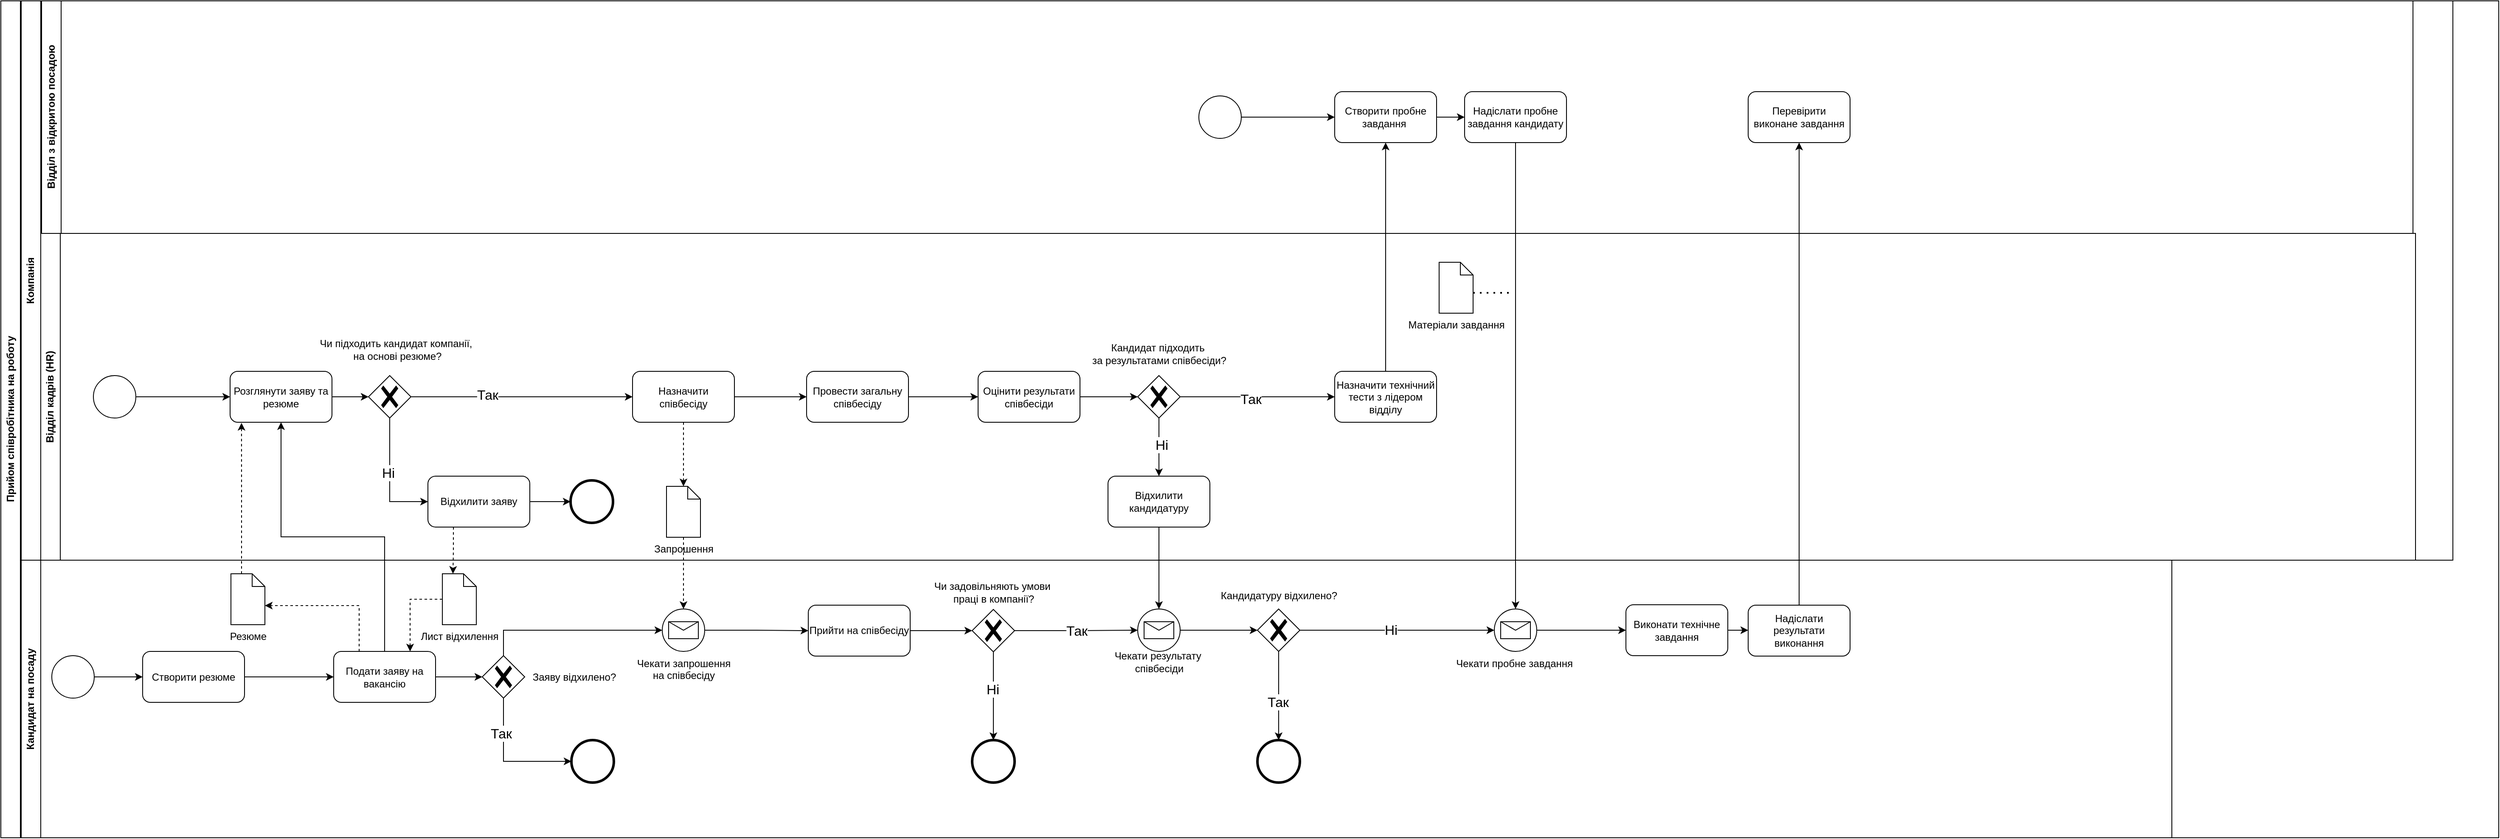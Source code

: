 <mxfile version="22.0.0" type="github">
  <diagram name="Страница — 1" id="HEkqbumlcw84zHXEJl8H">
    <mxGraphModel dx="2849" dy="1501" grid="0" gridSize="10" guides="1" tooltips="1" connect="1" arrows="1" fold="1" page="0" pageScale="1" pageWidth="827" pageHeight="1169" math="0" shadow="0">
      <root>
        <mxCell id="0" />
        <mxCell id="1" parent="0" />
        <mxCell id="XJhYYw2cQEGLfJjtBbyS-1" value="Прийом співробітника на роботу" style="swimlane;horizontal=0;whiteSpace=wrap;html=1;" vertex="1" parent="1">
          <mxGeometry x="-520" y="-259" width="2942" height="986" as="geometry" />
        </mxCell>
        <mxCell id="XJhYYw2cQEGLfJjtBbyS-5" value="Компанія" style="swimlane;horizontal=0;whiteSpace=wrap;html=1;" vertex="1" parent="XJhYYw2cQEGLfJjtBbyS-1">
          <mxGeometry x="24" width="2864" height="659" as="geometry" />
        </mxCell>
        <mxCell id="XJhYYw2cQEGLfJjtBbyS-2" value="Відділ з відкритою посадою" style="swimlane;horizontal=0;whiteSpace=wrap;html=1;" vertex="1" parent="XJhYYw2cQEGLfJjtBbyS-5">
          <mxGeometry x="24" width="2793" height="274" as="geometry" />
        </mxCell>
        <mxCell id="XJhYYw2cQEGLfJjtBbyS-106" style="edgeStyle=orthogonalEdgeStyle;rounded=0;orthogonalLoop=1;jettySize=auto;html=1;exitX=1;exitY=0.5;exitDx=0;exitDy=0;entryX=0;entryY=0.5;entryDx=0;entryDy=0;" edge="1" parent="XJhYYw2cQEGLfJjtBbyS-2" source="XJhYYw2cQEGLfJjtBbyS-101" target="XJhYYw2cQEGLfJjtBbyS-105">
          <mxGeometry relative="1" as="geometry" />
        </mxCell>
        <mxCell id="XJhYYw2cQEGLfJjtBbyS-101" value="Створити пробне завдання&amp;nbsp;" style="rounded=1;whiteSpace=wrap;html=1;" vertex="1" parent="XJhYYw2cQEGLfJjtBbyS-2">
          <mxGeometry x="1523" y="107" width="120" height="60" as="geometry" />
        </mxCell>
        <mxCell id="XJhYYw2cQEGLfJjtBbyS-103" style="edgeStyle=orthogonalEdgeStyle;rounded=0;orthogonalLoop=1;jettySize=auto;html=1;exitX=1;exitY=0.5;exitDx=0;exitDy=0;exitPerimeter=0;entryX=0;entryY=0.5;entryDx=0;entryDy=0;" edge="1" parent="XJhYYw2cQEGLfJjtBbyS-2" source="XJhYYw2cQEGLfJjtBbyS-102" target="XJhYYw2cQEGLfJjtBbyS-101">
          <mxGeometry relative="1" as="geometry" />
        </mxCell>
        <mxCell id="XJhYYw2cQEGLfJjtBbyS-102" value="" style="points=[[0.145,0.145,0],[0.5,0,0],[0.855,0.145,0],[1,0.5,0],[0.855,0.855,0],[0.5,1,0],[0.145,0.855,0],[0,0.5,0]];shape=mxgraph.bpmn.event;html=1;verticalLabelPosition=bottom;labelBackgroundColor=#ffffff;verticalAlign=top;align=center;perimeter=ellipsePerimeter;outlineConnect=0;aspect=fixed;outline=standard;symbol=general;" vertex="1" parent="XJhYYw2cQEGLfJjtBbyS-2">
          <mxGeometry x="1363" y="112" width="50" height="50" as="geometry" />
        </mxCell>
        <mxCell id="XJhYYw2cQEGLfJjtBbyS-105" value="Надіслати пробне завдання кандидату" style="rounded=1;whiteSpace=wrap;html=1;" vertex="1" parent="XJhYYw2cQEGLfJjtBbyS-2">
          <mxGeometry x="1676" y="107" width="120" height="60" as="geometry" />
        </mxCell>
        <mxCell id="XJhYYw2cQEGLfJjtBbyS-131" value="Перевірити виконане завдання" style="rounded=1;whiteSpace=wrap;html=1;" vertex="1" parent="XJhYYw2cQEGLfJjtBbyS-2">
          <mxGeometry x="2010" y="107" width="120" height="60" as="geometry" />
        </mxCell>
        <mxCell id="XJhYYw2cQEGLfJjtBbyS-3" value="Відділ кадрів (HR)" style="swimlane;horizontal=0;whiteSpace=wrap;html=1;" vertex="1" parent="XJhYYw2cQEGLfJjtBbyS-5">
          <mxGeometry x="23" y="274" width="2797" height="385" as="geometry" />
        </mxCell>
        <mxCell id="XJhYYw2cQEGLfJjtBbyS-12" value="Розглянути заяву та резюме" style="rounded=1;whiteSpace=wrap;html=1;" vertex="1" parent="XJhYYw2cQEGLfJjtBbyS-3">
          <mxGeometry x="223" y="162.5" width="120" height="60" as="geometry" />
        </mxCell>
        <mxCell id="XJhYYw2cQEGLfJjtBbyS-32" style="edgeStyle=orthogonalEdgeStyle;rounded=0;orthogonalLoop=1;jettySize=auto;html=1;exitX=0.5;exitY=1;exitDx=0;exitDy=0;exitPerimeter=0;entryX=0;entryY=0.5;entryDx=0;entryDy=0;" edge="1" parent="XJhYYw2cQEGLfJjtBbyS-3" source="XJhYYw2cQEGLfJjtBbyS-26" target="XJhYYw2cQEGLfJjtBbyS-31">
          <mxGeometry relative="1" as="geometry" />
        </mxCell>
        <mxCell id="XJhYYw2cQEGLfJjtBbyS-33" value="&lt;font style=&quot;font-size: 16px;&quot;&gt;Ні&lt;/font&gt;" style="edgeLabel;html=1;align=center;verticalAlign=middle;resizable=0;points=[];" vertex="1" connectable="0" parent="XJhYYw2cQEGLfJjtBbyS-32">
          <mxGeometry x="-0.089" y="-2" relative="1" as="geometry">
            <mxPoint y="-1" as="offset" />
          </mxGeometry>
        </mxCell>
        <mxCell id="XJhYYw2cQEGLfJjtBbyS-37" style="edgeStyle=orthogonalEdgeStyle;rounded=0;orthogonalLoop=1;jettySize=auto;html=1;exitX=1;exitY=0.5;exitDx=0;exitDy=0;exitPerimeter=0;entryX=0;entryY=0.5;entryDx=0;entryDy=0;" edge="1" parent="XJhYYw2cQEGLfJjtBbyS-3" source="XJhYYw2cQEGLfJjtBbyS-26" target="XJhYYw2cQEGLfJjtBbyS-36">
          <mxGeometry relative="1" as="geometry" />
        </mxCell>
        <mxCell id="XJhYYw2cQEGLfJjtBbyS-38" value="&lt;font style=&quot;font-size: 16px;&quot;&gt;Так&lt;/font&gt;" style="edgeLabel;html=1;align=center;verticalAlign=middle;resizable=0;points=[];" vertex="1" connectable="0" parent="XJhYYw2cQEGLfJjtBbyS-37">
          <mxGeometry x="-0.315" y="3" relative="1" as="geometry">
            <mxPoint as="offset" />
          </mxGeometry>
        </mxCell>
        <mxCell id="XJhYYw2cQEGLfJjtBbyS-26" value="" style="points=[[0.25,0.25,0],[0.5,0,0],[0.75,0.25,0],[1,0.5,0],[0.75,0.75,0],[0.5,1,0],[0.25,0.75,0],[0,0.5,0]];shape=mxgraph.bpmn.gateway2;html=1;verticalLabelPosition=bottom;labelBackgroundColor=#ffffff;verticalAlign=top;align=center;perimeter=rhombusPerimeter;outlineConnect=0;outline=none;symbol=none;gwType=exclusive;" vertex="1" parent="XJhYYw2cQEGLfJjtBbyS-3">
          <mxGeometry x="386" y="167.5" width="50" height="50" as="geometry" />
        </mxCell>
        <mxCell id="XJhYYw2cQEGLfJjtBbyS-27" style="edgeStyle=orthogonalEdgeStyle;rounded=0;orthogonalLoop=1;jettySize=auto;html=1;exitX=1;exitY=0.5;exitDx=0;exitDy=0;entryX=0;entryY=0.5;entryDx=0;entryDy=0;entryPerimeter=0;" edge="1" parent="XJhYYw2cQEGLfJjtBbyS-3" source="XJhYYw2cQEGLfJjtBbyS-12" target="XJhYYw2cQEGLfJjtBbyS-26">
          <mxGeometry relative="1" as="geometry" />
        </mxCell>
        <mxCell id="XJhYYw2cQEGLfJjtBbyS-30" value="Чи підходить кандидат компанії,&lt;br&gt;&amp;nbsp;на основі резюме?" style="text;html=1;align=center;verticalAlign=middle;resizable=0;points=[];autosize=1;strokeColor=none;fillColor=none;" vertex="1" parent="XJhYYw2cQEGLfJjtBbyS-3">
          <mxGeometry x="319" y="116" width="197" height="41" as="geometry" />
        </mxCell>
        <mxCell id="XJhYYw2cQEGLfJjtBbyS-40" style="edgeStyle=orthogonalEdgeStyle;rounded=0;orthogonalLoop=1;jettySize=auto;html=1;exitX=1;exitY=0.5;exitDx=0;exitDy=0;" edge="1" parent="XJhYYw2cQEGLfJjtBbyS-3" source="XJhYYw2cQEGLfJjtBbyS-31" target="XJhYYw2cQEGLfJjtBbyS-39">
          <mxGeometry relative="1" as="geometry" />
        </mxCell>
        <mxCell id="XJhYYw2cQEGLfJjtBbyS-31" value="Відхилити заяву" style="rounded=1;whiteSpace=wrap;html=1;" vertex="1" parent="XJhYYw2cQEGLfJjtBbyS-3">
          <mxGeometry x="456" y="286" width="120" height="60" as="geometry" />
        </mxCell>
        <mxCell id="XJhYYw2cQEGLfJjtBbyS-56" style="edgeStyle=orthogonalEdgeStyle;rounded=0;orthogonalLoop=1;jettySize=auto;html=1;exitX=1;exitY=0.5;exitDx=0;exitDy=0;entryX=0;entryY=0.5;entryDx=0;entryDy=0;" edge="1" parent="XJhYYw2cQEGLfJjtBbyS-3" source="XJhYYw2cQEGLfJjtBbyS-36" target="XJhYYw2cQEGLfJjtBbyS-55">
          <mxGeometry relative="1" as="geometry" />
        </mxCell>
        <mxCell id="XJhYYw2cQEGLfJjtBbyS-36" value="Назначити співбесіду" style="rounded=1;whiteSpace=wrap;html=1;" vertex="1" parent="XJhYYw2cQEGLfJjtBbyS-3">
          <mxGeometry x="697" y="162.5" width="120" height="60" as="geometry" />
        </mxCell>
        <mxCell id="XJhYYw2cQEGLfJjtBbyS-39" value="" style="points=[[0.145,0.145,0],[0.5,0,0],[0.855,0.145,0],[1,0.5,0],[0.855,0.855,0],[0.5,1,0],[0.145,0.855,0],[0,0.5,0]];shape=mxgraph.bpmn.event;html=1;verticalLabelPosition=bottom;labelBackgroundColor=#ffffff;verticalAlign=top;align=center;perimeter=ellipsePerimeter;outlineConnect=0;aspect=fixed;outline=end;symbol=terminate2;" vertex="1" parent="XJhYYw2cQEGLfJjtBbyS-3">
          <mxGeometry x="624" y="291" width="50" height="50" as="geometry" />
        </mxCell>
        <mxCell id="XJhYYw2cQEGLfJjtBbyS-42" style="edgeStyle=orthogonalEdgeStyle;rounded=0;orthogonalLoop=1;jettySize=auto;html=1;exitX=1;exitY=0.5;exitDx=0;exitDy=0;exitPerimeter=0;entryX=0;entryY=0.5;entryDx=0;entryDy=0;" edge="1" parent="XJhYYw2cQEGLfJjtBbyS-3" source="XJhYYw2cQEGLfJjtBbyS-41" target="XJhYYw2cQEGLfJjtBbyS-12">
          <mxGeometry relative="1" as="geometry" />
        </mxCell>
        <mxCell id="XJhYYw2cQEGLfJjtBbyS-41" value="" style="points=[[0.145,0.145,0],[0.5,0,0],[0.855,0.145,0],[1,0.5,0],[0.855,0.855,0],[0.5,1,0],[0.145,0.855,0],[0,0.5,0]];shape=mxgraph.bpmn.event;html=1;verticalLabelPosition=bottom;labelBackgroundColor=#ffffff;verticalAlign=top;align=center;perimeter=ellipsePerimeter;outlineConnect=0;aspect=fixed;outline=standard;symbol=general;" vertex="1" parent="XJhYYw2cQEGLfJjtBbyS-3">
          <mxGeometry x="62" y="167.5" width="50" height="50" as="geometry" />
        </mxCell>
        <mxCell id="XJhYYw2cQEGLfJjtBbyS-60" style="edgeStyle=orthogonalEdgeStyle;rounded=0;orthogonalLoop=1;jettySize=auto;html=1;exitX=1;exitY=0.5;exitDx=0;exitDy=0;" edge="1" parent="XJhYYw2cQEGLfJjtBbyS-3" source="XJhYYw2cQEGLfJjtBbyS-55" target="XJhYYw2cQEGLfJjtBbyS-59">
          <mxGeometry relative="1" as="geometry" />
        </mxCell>
        <mxCell id="XJhYYw2cQEGLfJjtBbyS-55" value="Провести загальну співбесіду" style="rounded=1;whiteSpace=wrap;html=1;" vertex="1" parent="XJhYYw2cQEGLfJjtBbyS-3">
          <mxGeometry x="902" y="162.5" width="120" height="60" as="geometry" />
        </mxCell>
        <mxCell id="XJhYYw2cQEGLfJjtBbyS-59" value="Оцінити результати співбесіди" style="rounded=1;whiteSpace=wrap;html=1;" vertex="1" parent="XJhYYw2cQEGLfJjtBbyS-3">
          <mxGeometry x="1104" y="162.5" width="120" height="60" as="geometry" />
        </mxCell>
        <mxCell id="XJhYYw2cQEGLfJjtBbyS-84" style="edgeStyle=orthogonalEdgeStyle;rounded=0;orthogonalLoop=1;jettySize=auto;html=1;exitX=0.5;exitY=1;exitDx=0;exitDy=0;exitPerimeter=0;entryX=0.5;entryY=0;entryDx=0;entryDy=0;" edge="1" parent="XJhYYw2cQEGLfJjtBbyS-3" source="XJhYYw2cQEGLfJjtBbyS-80" target="XJhYYw2cQEGLfJjtBbyS-83">
          <mxGeometry relative="1" as="geometry" />
        </mxCell>
        <mxCell id="XJhYYw2cQEGLfJjtBbyS-85" value="&lt;font style=&quot;font-size: 16px;&quot;&gt;Ні&lt;/font&gt;" style="edgeLabel;html=1;align=center;verticalAlign=middle;resizable=0;points=[];" vertex="1" connectable="0" parent="XJhYYw2cQEGLfJjtBbyS-84">
          <mxGeometry x="-0.092" y="3" relative="1" as="geometry">
            <mxPoint as="offset" />
          </mxGeometry>
        </mxCell>
        <mxCell id="XJhYYw2cQEGLfJjtBbyS-97" style="edgeStyle=orthogonalEdgeStyle;rounded=0;orthogonalLoop=1;jettySize=auto;html=1;exitX=1;exitY=0.5;exitDx=0;exitDy=0;exitPerimeter=0;entryX=0;entryY=0.5;entryDx=0;entryDy=0;" edge="1" parent="XJhYYw2cQEGLfJjtBbyS-3" source="XJhYYw2cQEGLfJjtBbyS-80" target="XJhYYw2cQEGLfJjtBbyS-96">
          <mxGeometry relative="1" as="geometry" />
        </mxCell>
        <mxCell id="XJhYYw2cQEGLfJjtBbyS-99" value="&lt;font style=&quot;font-size: 16px;&quot;&gt;Так&lt;/font&gt;" style="edgeLabel;html=1;align=center;verticalAlign=middle;resizable=0;points=[];" vertex="1" connectable="0" parent="XJhYYw2cQEGLfJjtBbyS-97">
          <mxGeometry x="-0.09" y="-2" relative="1" as="geometry">
            <mxPoint as="offset" />
          </mxGeometry>
        </mxCell>
        <mxCell id="XJhYYw2cQEGLfJjtBbyS-80" value="" style="points=[[0.25,0.25,0],[0.5,0,0],[0.75,0.25,0],[1,0.5,0],[0.75,0.75,0],[0.5,1,0],[0.25,0.75,0],[0,0.5,0]];shape=mxgraph.bpmn.gateway2;html=1;verticalLabelPosition=bottom;labelBackgroundColor=#ffffff;verticalAlign=top;align=center;perimeter=rhombusPerimeter;outlineConnect=0;outline=none;symbol=none;gwType=exclusive;" vertex="1" parent="XJhYYw2cQEGLfJjtBbyS-3">
          <mxGeometry x="1292" y="167.5" width="50" height="50" as="geometry" />
        </mxCell>
        <mxCell id="XJhYYw2cQEGLfJjtBbyS-81" style="edgeStyle=orthogonalEdgeStyle;rounded=0;orthogonalLoop=1;jettySize=auto;html=1;exitX=1;exitY=0.5;exitDx=0;exitDy=0;entryX=0;entryY=0.5;entryDx=0;entryDy=0;entryPerimeter=0;" edge="1" parent="XJhYYw2cQEGLfJjtBbyS-3" source="XJhYYw2cQEGLfJjtBbyS-59" target="XJhYYw2cQEGLfJjtBbyS-80">
          <mxGeometry relative="1" as="geometry" />
        </mxCell>
        <mxCell id="XJhYYw2cQEGLfJjtBbyS-82" value="Кандидат підходить&amp;nbsp;&lt;br&gt;за результатами співбесіди?" style="text;html=1;align=center;verticalAlign=middle;resizable=0;points=[];autosize=1;strokeColor=none;fillColor=none;" vertex="1" parent="XJhYYw2cQEGLfJjtBbyS-3">
          <mxGeometry x="1229" y="121.5" width="176" height="41" as="geometry" />
        </mxCell>
        <mxCell id="XJhYYw2cQEGLfJjtBbyS-83" value="Відхилити кандидатуру" style="rounded=1;whiteSpace=wrap;html=1;" vertex="1" parent="XJhYYw2cQEGLfJjtBbyS-3">
          <mxGeometry x="1257" y="286" width="120" height="60" as="geometry" />
        </mxCell>
        <mxCell id="XJhYYw2cQEGLfJjtBbyS-96" value="Назначити технічний тести з лідером відділу" style="rounded=1;whiteSpace=wrap;html=1;" vertex="1" parent="XJhYYw2cQEGLfJjtBbyS-3">
          <mxGeometry x="1524" y="162.5" width="120" height="60" as="geometry" />
        </mxCell>
        <mxCell id="XJhYYw2cQEGLfJjtBbyS-108" value="Матеріали завдання" style="shape=mxgraph.bpmn.data;labelPosition=center;verticalLabelPosition=bottom;align=center;verticalAlign=top;size=15;html=1;" vertex="1" parent="XJhYYw2cQEGLfJjtBbyS-3">
          <mxGeometry x="1647" y="34" width="40" height="60" as="geometry" />
        </mxCell>
        <mxCell id="XJhYYw2cQEGLfJjtBbyS-110" value="" style="endArrow=none;dashed=1;html=1;dashPattern=1 3;strokeWidth=2;rounded=0;" edge="1" parent="XJhYYw2cQEGLfJjtBbyS-3">
          <mxGeometry width="50" height="50" relative="1" as="geometry">
            <mxPoint x="1687" y="70" as="sourcePoint" />
            <mxPoint x="1735" y="70" as="targetPoint" />
          </mxGeometry>
        </mxCell>
        <mxCell id="XJhYYw2cQEGLfJjtBbyS-136" value="Запрошення" style="shape=mxgraph.bpmn.data;labelPosition=center;verticalLabelPosition=bottom;align=center;verticalAlign=top;size=15;html=1;" vertex="1" parent="XJhYYw2cQEGLfJjtBbyS-3">
          <mxGeometry x="737" y="298" width="40" height="60" as="geometry" />
        </mxCell>
        <mxCell id="XJhYYw2cQEGLfJjtBbyS-137" style="edgeStyle=orthogonalEdgeStyle;rounded=0;orthogonalLoop=1;jettySize=auto;html=1;exitX=0.5;exitY=1;exitDx=0;exitDy=0;entryX=0.5;entryY=0;entryDx=0;entryDy=0;entryPerimeter=0;dashed=1;" edge="1" parent="XJhYYw2cQEGLfJjtBbyS-3" source="XJhYYw2cQEGLfJjtBbyS-36" target="XJhYYw2cQEGLfJjtBbyS-136">
          <mxGeometry relative="1" as="geometry" />
        </mxCell>
        <mxCell id="XJhYYw2cQEGLfJjtBbyS-104" style="edgeStyle=orthogonalEdgeStyle;rounded=0;orthogonalLoop=1;jettySize=auto;html=1;exitX=0.5;exitY=0;exitDx=0;exitDy=0;entryX=0.5;entryY=1;entryDx=0;entryDy=0;" edge="1" parent="XJhYYw2cQEGLfJjtBbyS-5" source="XJhYYw2cQEGLfJjtBbyS-96" target="XJhYYw2cQEGLfJjtBbyS-101">
          <mxGeometry relative="1" as="geometry" />
        </mxCell>
        <mxCell id="XJhYYw2cQEGLfJjtBbyS-4" value="Кандидат на посаду" style="swimlane;horizontal=0;whiteSpace=wrap;html=1;" vertex="1" parent="1">
          <mxGeometry x="-496" y="400" width="2533" height="327" as="geometry" />
        </mxCell>
        <mxCell id="XJhYYw2cQEGLfJjtBbyS-10" style="edgeStyle=orthogonalEdgeStyle;rounded=0;orthogonalLoop=1;jettySize=auto;html=1;exitX=1;exitY=0.5;exitDx=0;exitDy=0;entryX=0;entryY=0.5;entryDx=0;entryDy=0;" edge="1" parent="XJhYYw2cQEGLfJjtBbyS-4" source="XJhYYw2cQEGLfJjtBbyS-8" target="XJhYYw2cQEGLfJjtBbyS-9">
          <mxGeometry relative="1" as="geometry" />
        </mxCell>
        <mxCell id="XJhYYw2cQEGLfJjtBbyS-8" value="Створити резюме" style="rounded=1;whiteSpace=wrap;html=1;" vertex="1" parent="XJhYYw2cQEGLfJjtBbyS-4">
          <mxGeometry x="143" y="107.5" width="120" height="60" as="geometry" />
        </mxCell>
        <mxCell id="XJhYYw2cQEGLfJjtBbyS-44" style="edgeStyle=orthogonalEdgeStyle;rounded=0;orthogonalLoop=1;jettySize=auto;html=1;exitX=0.25;exitY=0;exitDx=0;exitDy=0;entryX=0;entryY=0;entryDx=40;entryDy=37.5;entryPerimeter=0;dashed=1;" edge="1" parent="XJhYYw2cQEGLfJjtBbyS-4" source="XJhYYw2cQEGLfJjtBbyS-9" target="XJhYYw2cQEGLfJjtBbyS-18">
          <mxGeometry relative="1" as="geometry">
            <mxPoint x="330.176" y="65.941" as="targetPoint" />
          </mxGeometry>
        </mxCell>
        <mxCell id="XJhYYw2cQEGLfJjtBbyS-47" style="edgeStyle=orthogonalEdgeStyle;rounded=0;orthogonalLoop=1;jettySize=auto;html=1;exitX=1;exitY=0.5;exitDx=0;exitDy=0;" edge="1" parent="XJhYYw2cQEGLfJjtBbyS-4" source="XJhYYw2cQEGLfJjtBbyS-9" target="XJhYYw2cQEGLfJjtBbyS-46">
          <mxGeometry relative="1" as="geometry" />
        </mxCell>
        <mxCell id="XJhYYw2cQEGLfJjtBbyS-9" value="Подати заяву на вакансію" style="rounded=1;whiteSpace=wrap;html=1;" vertex="1" parent="XJhYYw2cQEGLfJjtBbyS-4">
          <mxGeometry x="368" y="107.5" width="120" height="60" as="geometry" />
        </mxCell>
        <mxCell id="XJhYYw2cQEGLfJjtBbyS-18" value="Резюме" style="shape=mxgraph.bpmn.data;labelPosition=center;verticalLabelPosition=bottom;align=center;verticalAlign=top;size=15;html=1;" vertex="1" parent="XJhYYw2cQEGLfJjtBbyS-4">
          <mxGeometry x="247" y="16" width="40" height="60" as="geometry" />
        </mxCell>
        <mxCell id="XJhYYw2cQEGLfJjtBbyS-45" style="edgeStyle=orthogonalEdgeStyle;rounded=0;orthogonalLoop=1;jettySize=auto;html=1;exitX=1;exitY=0.5;exitDx=0;exitDy=0;exitPerimeter=0;entryX=0;entryY=0.5;entryDx=0;entryDy=0;" edge="1" parent="XJhYYw2cQEGLfJjtBbyS-4" source="XJhYYw2cQEGLfJjtBbyS-43" target="XJhYYw2cQEGLfJjtBbyS-8">
          <mxGeometry relative="1" as="geometry" />
        </mxCell>
        <mxCell id="XJhYYw2cQEGLfJjtBbyS-43" value="" style="points=[[0.145,0.145,0],[0.5,0,0],[0.855,0.145,0],[1,0.5,0],[0.855,0.855,0],[0.5,1,0],[0.145,0.855,0],[0,0.5,0]];shape=mxgraph.bpmn.event;html=1;verticalLabelPosition=bottom;labelBackgroundColor=#ffffff;verticalAlign=top;align=center;perimeter=ellipsePerimeter;outlineConnect=0;aspect=fixed;outline=standard;symbol=general;" vertex="1" parent="XJhYYw2cQEGLfJjtBbyS-4">
          <mxGeometry x="36" y="112.5" width="50" height="50" as="geometry" />
        </mxCell>
        <mxCell id="XJhYYw2cQEGLfJjtBbyS-46" value="" style="points=[[0.25,0.25,0],[0.5,0,0],[0.75,0.25,0],[1,0.5,0],[0.75,0.75,0],[0.5,1,0],[0.25,0.75,0],[0,0.5,0]];shape=mxgraph.bpmn.gateway2;html=1;verticalLabelPosition=bottom;labelBackgroundColor=#ffffff;verticalAlign=top;align=center;perimeter=rhombusPerimeter;outlineConnect=0;outline=none;symbol=none;gwType=exclusive;" vertex="1" parent="XJhYYw2cQEGLfJjtBbyS-4">
          <mxGeometry x="543" y="112.5" width="50" height="50" as="geometry" />
        </mxCell>
        <mxCell id="XJhYYw2cQEGLfJjtBbyS-48" value="Заяву відхилено?" style="text;html=1;align=center;verticalAlign=middle;resizable=0;points=[];autosize=1;strokeColor=none;fillColor=none;" vertex="1" parent="XJhYYw2cQEGLfJjtBbyS-4">
          <mxGeometry x="593" y="124.5" width="116" height="26" as="geometry" />
        </mxCell>
        <mxCell id="XJhYYw2cQEGLfJjtBbyS-49" value="" style="points=[[0.145,0.145,0],[0.5,0,0],[0.855,0.145,0],[1,0.5,0],[0.855,0.855,0],[0.5,1,0],[0.145,0.855,0],[0,0.5,0]];shape=mxgraph.bpmn.event;html=1;verticalLabelPosition=bottom;labelBackgroundColor=#ffffff;verticalAlign=top;align=center;perimeter=ellipsePerimeter;outlineConnect=0;aspect=fixed;outline=end;symbol=terminate2;" vertex="1" parent="XJhYYw2cQEGLfJjtBbyS-4">
          <mxGeometry x="648" y="212" width="50" height="50" as="geometry" />
        </mxCell>
        <mxCell id="XJhYYw2cQEGLfJjtBbyS-50" style="edgeStyle=orthogonalEdgeStyle;rounded=0;orthogonalLoop=1;jettySize=auto;html=1;exitX=0.5;exitY=1;exitDx=0;exitDy=0;exitPerimeter=0;entryX=0;entryY=0.5;entryDx=0;entryDy=0;entryPerimeter=0;" edge="1" parent="XJhYYw2cQEGLfJjtBbyS-4" source="XJhYYw2cQEGLfJjtBbyS-46" target="XJhYYw2cQEGLfJjtBbyS-49">
          <mxGeometry relative="1" as="geometry" />
        </mxCell>
        <mxCell id="XJhYYw2cQEGLfJjtBbyS-51" value="&lt;font style=&quot;font-size: 16px;&quot;&gt;Так&lt;/font&gt;" style="edgeLabel;html=1;align=center;verticalAlign=middle;resizable=0;points=[];" vertex="1" connectable="0" parent="XJhYYw2cQEGLfJjtBbyS-50">
          <mxGeometry x="-0.468" y="-3" relative="1" as="geometry">
            <mxPoint as="offset" />
          </mxGeometry>
        </mxCell>
        <mxCell id="XJhYYw2cQEGLfJjtBbyS-58" style="edgeStyle=orthogonalEdgeStyle;rounded=0;orthogonalLoop=1;jettySize=auto;html=1;exitX=1;exitY=0.5;exitDx=0;exitDy=0;exitPerimeter=0;entryX=0;entryY=0.5;entryDx=0;entryDy=0;" edge="1" parent="XJhYYw2cQEGLfJjtBbyS-4" source="XJhYYw2cQEGLfJjtBbyS-52" target="XJhYYw2cQEGLfJjtBbyS-57">
          <mxGeometry relative="1" as="geometry" />
        </mxCell>
        <mxCell id="XJhYYw2cQEGLfJjtBbyS-52" value="Чекати запрошення&lt;br&gt;на співбесіду" style="points=[[0.145,0.145,0],[0.5,0,0],[0.855,0.145,0],[1,0.5,0],[0.855,0.855,0],[0.5,1,0],[0.145,0.855,0],[0,0.5,0]];shape=mxgraph.bpmn.event;html=1;verticalLabelPosition=bottom;labelBackgroundColor=#ffffff;verticalAlign=top;align=center;perimeter=ellipsePerimeter;outlineConnect=0;aspect=fixed;outline=standard;symbol=message;" vertex="1" parent="XJhYYw2cQEGLfJjtBbyS-4">
          <mxGeometry x="755" y="57.5" width="50" height="50" as="geometry" />
        </mxCell>
        <mxCell id="XJhYYw2cQEGLfJjtBbyS-53" style="edgeStyle=orthogonalEdgeStyle;rounded=0;orthogonalLoop=1;jettySize=auto;html=1;exitX=0.5;exitY=0;exitDx=0;exitDy=0;exitPerimeter=0;entryX=0;entryY=0.5;entryDx=0;entryDy=0;entryPerimeter=0;" edge="1" parent="XJhYYw2cQEGLfJjtBbyS-4" source="XJhYYw2cQEGLfJjtBbyS-46" target="XJhYYw2cQEGLfJjtBbyS-52">
          <mxGeometry relative="1" as="geometry" />
        </mxCell>
        <mxCell id="XJhYYw2cQEGLfJjtBbyS-57" value="Прийти на співбесіду" style="rounded=1;whiteSpace=wrap;html=1;" vertex="1" parent="XJhYYw2cQEGLfJjtBbyS-4">
          <mxGeometry x="927" y="53" width="120" height="60" as="geometry" />
        </mxCell>
        <mxCell id="XJhYYw2cQEGLfJjtBbyS-86" value="" style="points=[[0.145,0.145,0],[0.5,0,0],[0.855,0.145,0],[1,0.5,0],[0.855,0.855,0],[0.5,1,0],[0.145,0.855,0],[0,0.5,0]];shape=mxgraph.bpmn.event;html=1;verticalLabelPosition=bottom;labelBackgroundColor=#ffffff;verticalAlign=top;align=center;perimeter=ellipsePerimeter;outlineConnect=0;aspect=fixed;outline=standard;symbol=message;" vertex="1" parent="XJhYYw2cQEGLfJjtBbyS-4">
          <mxGeometry x="1315" y="57.5" width="50" height="50" as="geometry" />
        </mxCell>
        <mxCell id="XJhYYw2cQEGLfJjtBbyS-87" value="Чекати результату&amp;nbsp;&lt;br&gt;співбесіди" style="text;html=1;align=center;verticalAlign=middle;resizable=0;points=[];autosize=1;strokeColor=none;fillColor=none;" vertex="1" parent="XJhYYw2cQEGLfJjtBbyS-4">
          <mxGeometry x="1278.5" y="99" width="123" height="41" as="geometry" />
        </mxCell>
        <mxCell id="XJhYYw2cQEGLfJjtBbyS-90" value="" style="points=[[0.25,0.25,0],[0.5,0,0],[0.75,0.25,0],[1,0.5,0],[0.75,0.75,0],[0.5,1,0],[0.25,0.75,0],[0,0.5,0]];shape=mxgraph.bpmn.gateway2;html=1;verticalLabelPosition=bottom;labelBackgroundColor=#ffffff;verticalAlign=top;align=center;perimeter=rhombusPerimeter;outlineConnect=0;outline=none;symbol=none;gwType=exclusive;" vertex="1" parent="XJhYYw2cQEGLfJjtBbyS-4">
          <mxGeometry x="1456" y="57.5" width="50" height="50" as="geometry" />
        </mxCell>
        <mxCell id="XJhYYw2cQEGLfJjtBbyS-91" style="edgeStyle=orthogonalEdgeStyle;rounded=0;orthogonalLoop=1;jettySize=auto;html=1;exitX=1;exitY=0.5;exitDx=0;exitDy=0;exitPerimeter=0;entryX=0;entryY=0.5;entryDx=0;entryDy=0;entryPerimeter=0;" edge="1" parent="XJhYYw2cQEGLfJjtBbyS-4" source="XJhYYw2cQEGLfJjtBbyS-86" target="XJhYYw2cQEGLfJjtBbyS-90">
          <mxGeometry relative="1" as="geometry" />
        </mxCell>
        <mxCell id="XJhYYw2cQEGLfJjtBbyS-92" value="Кандидатуру відхилено?" style="text;html=1;align=center;verticalAlign=middle;resizable=0;points=[];autosize=1;strokeColor=none;fillColor=none;" vertex="1" parent="XJhYYw2cQEGLfJjtBbyS-4">
          <mxGeometry x="1403.5" y="29" width="155" height="26" as="geometry" />
        </mxCell>
        <mxCell id="XJhYYw2cQEGLfJjtBbyS-93" value="" style="points=[[0.145,0.145,0],[0.5,0,0],[0.855,0.145,0],[1,0.5,0],[0.855,0.855,0],[0.5,1,0],[0.145,0.855,0],[0,0.5,0]];shape=mxgraph.bpmn.event;html=1;verticalLabelPosition=bottom;labelBackgroundColor=#ffffff;verticalAlign=top;align=center;perimeter=ellipsePerimeter;outlineConnect=0;aspect=fixed;outline=end;symbol=terminate2;" vertex="1" parent="XJhYYw2cQEGLfJjtBbyS-4">
          <mxGeometry x="1456" y="212" width="50" height="50" as="geometry" />
        </mxCell>
        <mxCell id="XJhYYw2cQEGLfJjtBbyS-94" style="edgeStyle=orthogonalEdgeStyle;rounded=0;orthogonalLoop=1;jettySize=auto;html=1;exitX=0.5;exitY=1;exitDx=0;exitDy=0;exitPerimeter=0;entryX=0.5;entryY=0;entryDx=0;entryDy=0;entryPerimeter=0;" edge="1" parent="XJhYYw2cQEGLfJjtBbyS-4" source="XJhYYw2cQEGLfJjtBbyS-90" target="XJhYYw2cQEGLfJjtBbyS-93">
          <mxGeometry relative="1" as="geometry" />
        </mxCell>
        <mxCell id="XJhYYw2cQEGLfJjtBbyS-95" value="&lt;font style=&quot;font-size: 16px;&quot;&gt;Так&lt;/font&gt;" style="edgeLabel;html=1;align=center;verticalAlign=middle;resizable=0;points=[];" vertex="1" connectable="0" parent="XJhYYw2cQEGLfJjtBbyS-94">
          <mxGeometry x="0.141" y="-1" relative="1" as="geometry">
            <mxPoint as="offset" />
          </mxGeometry>
        </mxCell>
        <mxCell id="XJhYYw2cQEGLfJjtBbyS-128" style="edgeStyle=orthogonalEdgeStyle;rounded=0;orthogonalLoop=1;jettySize=auto;html=1;exitX=1;exitY=0.5;exitDx=0;exitDy=0;exitPerimeter=0;entryX=0;entryY=0.5;entryDx=0;entryDy=0;" edge="1" parent="XJhYYw2cQEGLfJjtBbyS-4" source="XJhYYw2cQEGLfJjtBbyS-100" target="XJhYYw2cQEGLfJjtBbyS-127">
          <mxGeometry relative="1" as="geometry" />
        </mxCell>
        <mxCell id="XJhYYw2cQEGLfJjtBbyS-100" value="Чекати пробне завдання&amp;nbsp;" style="points=[[0.145,0.145,0],[0.5,0,0],[0.855,0.145,0],[1,0.5,0],[0.855,0.855,0],[0.5,1,0],[0.145,0.855,0],[0,0.5,0]];shape=mxgraph.bpmn.event;html=1;verticalLabelPosition=bottom;labelBackgroundColor=#ffffff;verticalAlign=top;align=center;perimeter=ellipsePerimeter;outlineConnect=0;aspect=fixed;outline=standard;symbol=message;" vertex="1" parent="XJhYYw2cQEGLfJjtBbyS-4">
          <mxGeometry x="1735" y="57.5" width="50" height="50" as="geometry" />
        </mxCell>
        <mxCell id="XJhYYw2cQEGLfJjtBbyS-113" style="edgeStyle=orthogonalEdgeStyle;rounded=0;orthogonalLoop=1;jettySize=auto;html=1;exitX=1;exitY=0.5;exitDx=0;exitDy=0;exitPerimeter=0;entryX=0;entryY=0.5;entryDx=0;entryDy=0;entryPerimeter=0;" edge="1" parent="XJhYYw2cQEGLfJjtBbyS-4" source="XJhYYw2cQEGLfJjtBbyS-90" target="XJhYYw2cQEGLfJjtBbyS-100">
          <mxGeometry relative="1" as="geometry" />
        </mxCell>
        <mxCell id="XJhYYw2cQEGLfJjtBbyS-114" value="&lt;font style=&quot;font-size: 16px;&quot;&gt;Ні&lt;/font&gt;" style="edgeLabel;html=1;align=center;verticalAlign=middle;resizable=0;points=[];" vertex="1" connectable="0" parent="XJhYYw2cQEGLfJjtBbyS-113">
          <mxGeometry x="-0.068" y="1" relative="1" as="geometry">
            <mxPoint as="offset" />
          </mxGeometry>
        </mxCell>
        <mxCell id="XJhYYw2cQEGLfJjtBbyS-115" value="" style="points=[[0.25,0.25,0],[0.5,0,0],[0.75,0.25,0],[1,0.5,0],[0.75,0.75,0],[0.5,1,0],[0.25,0.75,0],[0,0.5,0]];shape=mxgraph.bpmn.gateway2;html=1;verticalLabelPosition=bottom;labelBackgroundColor=#ffffff;verticalAlign=top;align=center;perimeter=rhombusPerimeter;outlineConnect=0;outline=none;symbol=none;gwType=exclusive;" vertex="1" parent="XJhYYw2cQEGLfJjtBbyS-4">
          <mxGeometry x="1120" y="58" width="50" height="50" as="geometry" />
        </mxCell>
        <mxCell id="XJhYYw2cQEGLfJjtBbyS-116" value="Чи задовільняють умови&amp;nbsp;&lt;br&gt;праці в компанії?" style="text;html=1;align=center;verticalAlign=middle;resizable=0;points=[];autosize=1;strokeColor=none;fillColor=none;" vertex="1" parent="XJhYYw2cQEGLfJjtBbyS-4">
          <mxGeometry x="1066" y="17" width="158" height="41" as="geometry" />
        </mxCell>
        <mxCell id="XJhYYw2cQEGLfJjtBbyS-117" style="edgeStyle=orthogonalEdgeStyle;rounded=0;orthogonalLoop=1;jettySize=auto;html=1;exitX=1;exitY=0.5;exitDx=0;exitDy=0;entryX=0;entryY=0.5;entryDx=0;entryDy=0;entryPerimeter=0;" edge="1" parent="XJhYYw2cQEGLfJjtBbyS-4" source="XJhYYw2cQEGLfJjtBbyS-57" target="XJhYYw2cQEGLfJjtBbyS-115">
          <mxGeometry relative="1" as="geometry" />
        </mxCell>
        <mxCell id="XJhYYw2cQEGLfJjtBbyS-118" style="edgeStyle=orthogonalEdgeStyle;rounded=0;orthogonalLoop=1;jettySize=auto;html=1;exitX=1;exitY=0.5;exitDx=0;exitDy=0;exitPerimeter=0;entryX=0;entryY=0.5;entryDx=0;entryDy=0;entryPerimeter=0;" edge="1" parent="XJhYYw2cQEGLfJjtBbyS-4" source="XJhYYw2cQEGLfJjtBbyS-115" target="XJhYYw2cQEGLfJjtBbyS-86">
          <mxGeometry relative="1" as="geometry" />
        </mxCell>
        <mxCell id="XJhYYw2cQEGLfJjtBbyS-120" value="&lt;font style=&quot;font-size: 16px;&quot;&gt;Так&lt;/font&gt;" style="edgeLabel;html=1;align=center;verticalAlign=middle;resizable=0;points=[];" vertex="1" connectable="0" parent="XJhYYw2cQEGLfJjtBbyS-118">
          <mxGeometry x="0.006" relative="1" as="geometry">
            <mxPoint as="offset" />
          </mxGeometry>
        </mxCell>
        <mxCell id="XJhYYw2cQEGLfJjtBbyS-121" value="" style="points=[[0.145,0.145,0],[0.5,0,0],[0.855,0.145,0],[1,0.5,0],[0.855,0.855,0],[0.5,1,0],[0.145,0.855,0],[0,0.5,0]];shape=mxgraph.bpmn.event;html=1;verticalLabelPosition=bottom;labelBackgroundColor=#ffffff;verticalAlign=top;align=center;perimeter=ellipsePerimeter;outlineConnect=0;aspect=fixed;outline=end;symbol=terminate2;" vertex="1" parent="XJhYYw2cQEGLfJjtBbyS-4">
          <mxGeometry x="1120" y="212" width="50" height="50" as="geometry" />
        </mxCell>
        <mxCell id="XJhYYw2cQEGLfJjtBbyS-122" style="edgeStyle=orthogonalEdgeStyle;rounded=0;orthogonalLoop=1;jettySize=auto;html=1;exitX=0.5;exitY=1;exitDx=0;exitDy=0;exitPerimeter=0;entryX=0.5;entryY=0;entryDx=0;entryDy=0;entryPerimeter=0;" edge="1" parent="XJhYYw2cQEGLfJjtBbyS-4" source="XJhYYw2cQEGLfJjtBbyS-115" target="XJhYYw2cQEGLfJjtBbyS-121">
          <mxGeometry relative="1" as="geometry" />
        </mxCell>
        <mxCell id="XJhYYw2cQEGLfJjtBbyS-126" value="&lt;font style=&quot;font-size: 16px;&quot;&gt;Ні&lt;/font&gt;" style="edgeLabel;html=1;align=center;verticalAlign=middle;resizable=0;points=[];" vertex="1" connectable="0" parent="XJhYYw2cQEGLfJjtBbyS-122">
          <mxGeometry x="-0.154" y="-1" relative="1" as="geometry">
            <mxPoint as="offset" />
          </mxGeometry>
        </mxCell>
        <mxCell id="XJhYYw2cQEGLfJjtBbyS-130" style="edgeStyle=orthogonalEdgeStyle;rounded=0;orthogonalLoop=1;jettySize=auto;html=1;exitX=1;exitY=0.5;exitDx=0;exitDy=0;entryX=0;entryY=0.5;entryDx=0;entryDy=0;" edge="1" parent="XJhYYw2cQEGLfJjtBbyS-4" source="XJhYYw2cQEGLfJjtBbyS-127" target="XJhYYw2cQEGLfJjtBbyS-129">
          <mxGeometry relative="1" as="geometry" />
        </mxCell>
        <mxCell id="XJhYYw2cQEGLfJjtBbyS-127" value="Виконати технічне завдання" style="rounded=1;whiteSpace=wrap;html=1;" vertex="1" parent="XJhYYw2cQEGLfJjtBbyS-4">
          <mxGeometry x="1890" y="52.5" width="120" height="60" as="geometry" />
        </mxCell>
        <mxCell id="XJhYYw2cQEGLfJjtBbyS-129" value="Надіслати результати виконання" style="rounded=1;whiteSpace=wrap;html=1;" vertex="1" parent="XJhYYw2cQEGLfJjtBbyS-4">
          <mxGeometry x="2034" y="53" width="120" height="60" as="geometry" />
        </mxCell>
        <mxCell id="XJhYYw2cQEGLfJjtBbyS-135" style="edgeStyle=orthogonalEdgeStyle;rounded=0;orthogonalLoop=1;jettySize=auto;html=1;exitX=0;exitY=0.5;exitDx=0;exitDy=0;exitPerimeter=0;entryX=0.75;entryY=0;entryDx=0;entryDy=0;dashed=1;" edge="1" parent="XJhYYw2cQEGLfJjtBbyS-4" source="XJhYYw2cQEGLfJjtBbyS-133" target="XJhYYw2cQEGLfJjtBbyS-9">
          <mxGeometry relative="1" as="geometry" />
        </mxCell>
        <mxCell id="XJhYYw2cQEGLfJjtBbyS-133" value="Лист відхилення" style="shape=mxgraph.bpmn.data;labelPosition=center;verticalLabelPosition=bottom;align=center;verticalAlign=top;size=15;html=1;" vertex="1" parent="XJhYYw2cQEGLfJjtBbyS-4">
          <mxGeometry x="496" y="16" width="40" height="60" as="geometry" />
        </mxCell>
        <mxCell id="XJhYYw2cQEGLfJjtBbyS-24" style="edgeStyle=orthogonalEdgeStyle;rounded=0;orthogonalLoop=1;jettySize=auto;html=1;exitX=0;exitY=0;exitDx=12.5;exitDy=0;exitPerimeter=0;entryX=0.112;entryY=1.013;entryDx=0;entryDy=0;entryPerimeter=0;dashed=1;" edge="1" parent="1" source="XJhYYw2cQEGLfJjtBbyS-18" target="XJhYYw2cQEGLfJjtBbyS-12">
          <mxGeometry relative="1" as="geometry" />
        </mxCell>
        <mxCell id="XJhYYw2cQEGLfJjtBbyS-29" style="edgeStyle=orthogonalEdgeStyle;rounded=0;orthogonalLoop=1;jettySize=auto;html=1;exitX=0.5;exitY=0;exitDx=0;exitDy=0;entryX=0.5;entryY=1;entryDx=0;entryDy=0;" edge="1" parent="1" source="XJhYYw2cQEGLfJjtBbyS-9" target="XJhYYw2cQEGLfJjtBbyS-12">
          <mxGeometry relative="1" as="geometry" />
        </mxCell>
        <mxCell id="XJhYYw2cQEGLfJjtBbyS-89" style="edgeStyle=orthogonalEdgeStyle;rounded=0;orthogonalLoop=1;jettySize=auto;html=1;exitX=0.5;exitY=1;exitDx=0;exitDy=0;entryX=0.5;entryY=0;entryDx=0;entryDy=0;entryPerimeter=0;" edge="1" parent="1" source="XJhYYw2cQEGLfJjtBbyS-83" target="XJhYYw2cQEGLfJjtBbyS-86">
          <mxGeometry relative="1" as="geometry" />
        </mxCell>
        <mxCell id="XJhYYw2cQEGLfJjtBbyS-107" style="edgeStyle=orthogonalEdgeStyle;rounded=0;orthogonalLoop=1;jettySize=auto;html=1;exitX=0.5;exitY=1;exitDx=0;exitDy=0;entryX=0.5;entryY=0;entryDx=0;entryDy=0;entryPerimeter=0;" edge="1" parent="1" source="XJhYYw2cQEGLfJjtBbyS-105" target="XJhYYw2cQEGLfJjtBbyS-100">
          <mxGeometry relative="1" as="geometry" />
        </mxCell>
        <mxCell id="XJhYYw2cQEGLfJjtBbyS-132" style="edgeStyle=orthogonalEdgeStyle;rounded=0;orthogonalLoop=1;jettySize=auto;html=1;exitX=0.5;exitY=0;exitDx=0;exitDy=0;entryX=0.5;entryY=1;entryDx=0;entryDy=0;" edge="1" parent="1" source="XJhYYw2cQEGLfJjtBbyS-129" target="XJhYYw2cQEGLfJjtBbyS-131">
          <mxGeometry relative="1" as="geometry" />
        </mxCell>
        <mxCell id="XJhYYw2cQEGLfJjtBbyS-134" style="edgeStyle=orthogonalEdgeStyle;rounded=0;orthogonalLoop=1;jettySize=auto;html=1;exitX=0.25;exitY=1;exitDx=0;exitDy=0;entryX=0;entryY=0;entryDx=12.5;entryDy=0;entryPerimeter=0;dashed=1;" edge="1" parent="1" source="XJhYYw2cQEGLfJjtBbyS-31" target="XJhYYw2cQEGLfJjtBbyS-133">
          <mxGeometry relative="1" as="geometry" />
        </mxCell>
        <mxCell id="XJhYYw2cQEGLfJjtBbyS-138" style="edgeStyle=orthogonalEdgeStyle;rounded=0;orthogonalLoop=1;jettySize=auto;html=1;exitX=0.5;exitY=1;exitDx=0;exitDy=0;exitPerimeter=0;dashed=1;" edge="1" parent="1" source="XJhYYw2cQEGLfJjtBbyS-136" target="XJhYYw2cQEGLfJjtBbyS-52">
          <mxGeometry relative="1" as="geometry" />
        </mxCell>
      </root>
    </mxGraphModel>
  </diagram>
</mxfile>
